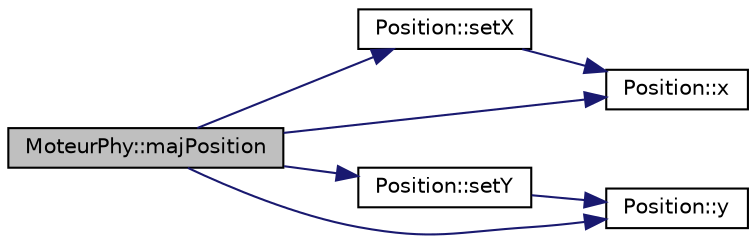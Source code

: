 digraph G
{
  bgcolor="transparent";
  edge [fontname="Helvetica",fontsize="10",labelfontname="Helvetica",labelfontsize="10"];
  node [fontname="Helvetica",fontsize="10",shape=record];
  rankdir=LR;
  Node1 [label="MoteurPhy::majPosition",height=0.2,width=0.4,color="black", fillcolor="grey75", style="filled" fontcolor="black"];
  Node1 -> Node2 [color="midnightblue",fontsize="10",style="solid"];
  Node2 [label="Position::setX",height=0.2,width=0.4,color="black",URL="$a00014.html#ad46bb77324e2d9538e15f1a25320f1ff"];
  Node2 -> Node3 [color="midnightblue",fontsize="10",style="solid"];
  Node3 [label="Position::x",height=0.2,width=0.4,color="black",URL="$a00014.html#a0841d002439a9ce95e6648743f40d304"];
  Node1 -> Node4 [color="midnightblue",fontsize="10",style="solid"];
  Node4 [label="Position::setY",height=0.2,width=0.4,color="black",URL="$a00014.html#a473274f1a3e4888f9c5e3eba0889a1ab"];
  Node4 -> Node5 [color="midnightblue",fontsize="10",style="solid"];
  Node5 [label="Position::y",height=0.2,width=0.4,color="black",URL="$a00014.html#a6aefe2530c6dbb86834ab51a6efbad4a"];
  Node1 -> Node3 [color="midnightblue",fontsize="10",style="solid"];
  Node1 -> Node5 [color="midnightblue",fontsize="10",style="solid"];
}

